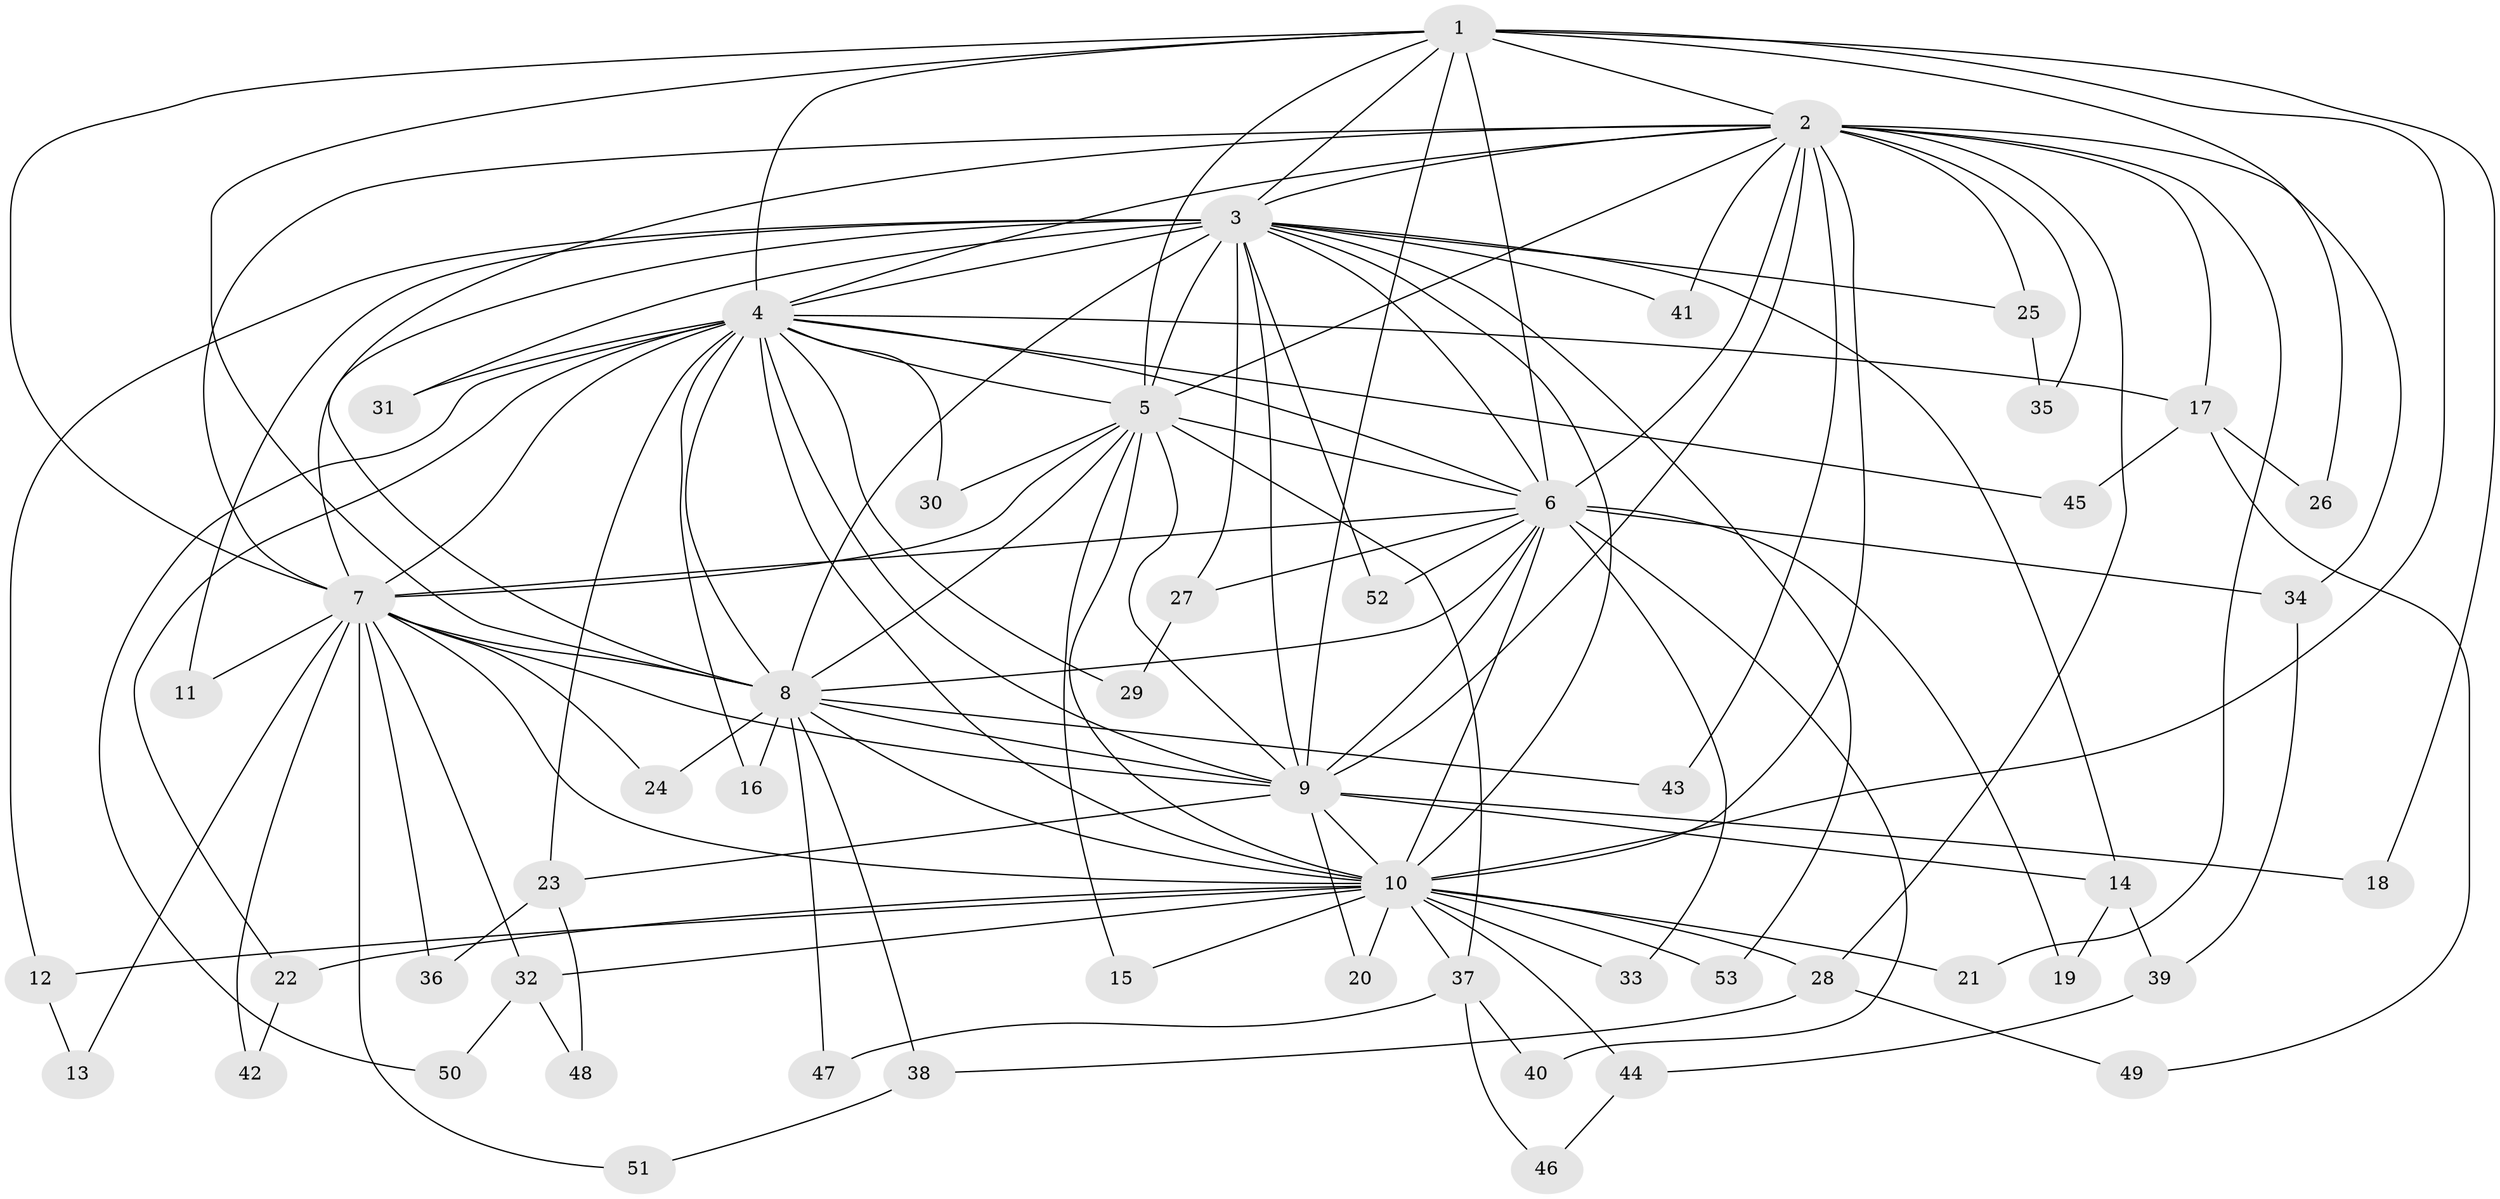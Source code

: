 // coarse degree distribution, {8: 0.02631578947368421, 11: 0.02631578947368421, 16: 0.02631578947368421, 13: 0.02631578947368421, 15: 0.05263157894736842, 2: 0.5526315789473685, 3: 0.18421052631578946, 5: 0.02631578947368421, 6: 0.05263157894736842, 4: 0.02631578947368421}
// Generated by graph-tools (version 1.1) at 2025/49/03/04/25 22:49:29]
// undirected, 53 vertices, 131 edges
graph export_dot {
  node [color=gray90,style=filled];
  1;
  2;
  3;
  4;
  5;
  6;
  7;
  8;
  9;
  10;
  11;
  12;
  13;
  14;
  15;
  16;
  17;
  18;
  19;
  20;
  21;
  22;
  23;
  24;
  25;
  26;
  27;
  28;
  29;
  30;
  31;
  32;
  33;
  34;
  35;
  36;
  37;
  38;
  39;
  40;
  41;
  42;
  43;
  44;
  45;
  46;
  47;
  48;
  49;
  50;
  51;
  52;
  53;
  1 -- 2;
  1 -- 3;
  1 -- 4;
  1 -- 5;
  1 -- 6;
  1 -- 7;
  1 -- 8;
  1 -- 9;
  1 -- 10;
  1 -- 18;
  1 -- 26;
  2 -- 3;
  2 -- 4;
  2 -- 5;
  2 -- 6;
  2 -- 7;
  2 -- 8;
  2 -- 9;
  2 -- 10;
  2 -- 17;
  2 -- 21;
  2 -- 25;
  2 -- 28;
  2 -- 34;
  2 -- 35;
  2 -- 41;
  2 -- 43;
  3 -- 4;
  3 -- 5;
  3 -- 6;
  3 -- 7;
  3 -- 8;
  3 -- 9;
  3 -- 10;
  3 -- 11;
  3 -- 12;
  3 -- 14;
  3 -- 25;
  3 -- 27;
  3 -- 31;
  3 -- 41;
  3 -- 52;
  3 -- 53;
  4 -- 5;
  4 -- 6;
  4 -- 7;
  4 -- 8;
  4 -- 9;
  4 -- 10;
  4 -- 16;
  4 -- 17;
  4 -- 22;
  4 -- 23;
  4 -- 29;
  4 -- 30;
  4 -- 31;
  4 -- 45;
  4 -- 50;
  5 -- 6;
  5 -- 7;
  5 -- 8;
  5 -- 9;
  5 -- 10;
  5 -- 15;
  5 -- 30;
  5 -- 37;
  6 -- 7;
  6 -- 8;
  6 -- 9;
  6 -- 10;
  6 -- 19;
  6 -- 27;
  6 -- 33;
  6 -- 34;
  6 -- 40;
  6 -- 52;
  7 -- 8;
  7 -- 9;
  7 -- 10;
  7 -- 11;
  7 -- 13;
  7 -- 24;
  7 -- 32;
  7 -- 36;
  7 -- 42;
  7 -- 51;
  8 -- 9;
  8 -- 10;
  8 -- 16;
  8 -- 24;
  8 -- 38;
  8 -- 43;
  8 -- 47;
  9 -- 10;
  9 -- 14;
  9 -- 18;
  9 -- 20;
  9 -- 23;
  10 -- 12;
  10 -- 15;
  10 -- 20;
  10 -- 21;
  10 -- 22;
  10 -- 28;
  10 -- 32;
  10 -- 33;
  10 -- 37;
  10 -- 44;
  10 -- 53;
  12 -- 13;
  14 -- 19;
  14 -- 39;
  17 -- 26;
  17 -- 45;
  17 -- 49;
  22 -- 42;
  23 -- 36;
  23 -- 48;
  25 -- 35;
  27 -- 29;
  28 -- 38;
  28 -- 49;
  32 -- 48;
  32 -- 50;
  34 -- 39;
  37 -- 40;
  37 -- 46;
  37 -- 47;
  38 -- 51;
  39 -- 44;
  44 -- 46;
}
